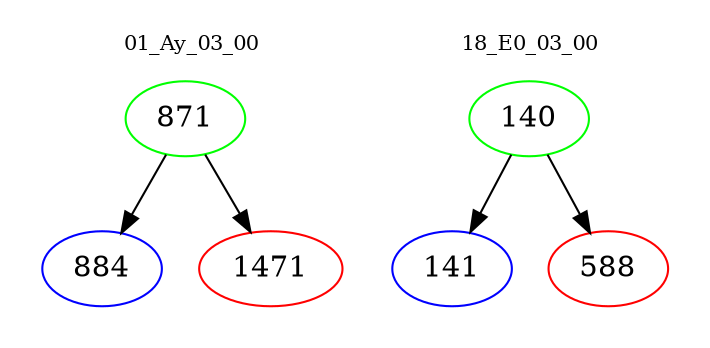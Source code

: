 digraph{
subgraph cluster_0 {
color = white
label = "01_Ay_03_00";
fontsize=10;
T0_871 [label="871", color="green"]
T0_871 -> T0_884 [color="black"]
T0_884 [label="884", color="blue"]
T0_871 -> T0_1471 [color="black"]
T0_1471 [label="1471", color="red"]
}
subgraph cluster_1 {
color = white
label = "18_E0_03_00";
fontsize=10;
T1_140 [label="140", color="green"]
T1_140 -> T1_141 [color="black"]
T1_141 [label="141", color="blue"]
T1_140 -> T1_588 [color="black"]
T1_588 [label="588", color="red"]
}
}
